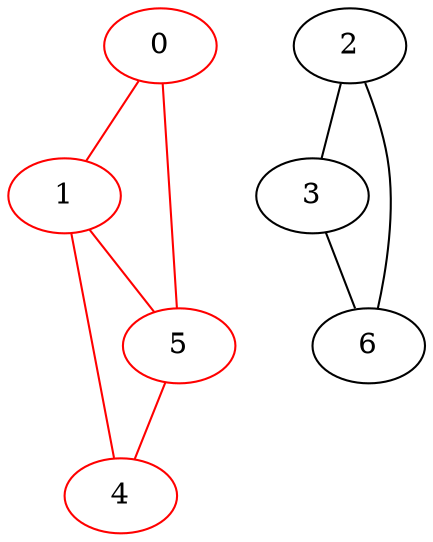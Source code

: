 graph {
         0 [color = red];
         1 [color = red];
         2 ;
         3 ;
         4 [color = red];
         5 [color = red];
         6 ;
         0 -- 1 [color = red];
         0 -- 5 [color = red];
         1 -- 5 [color = red];
         1 -- 4 [color = red];
         5 -- 4 [color = red];
         2 -- 3 ;
         3 -- 6 ;
         2 -- 6 ;
}